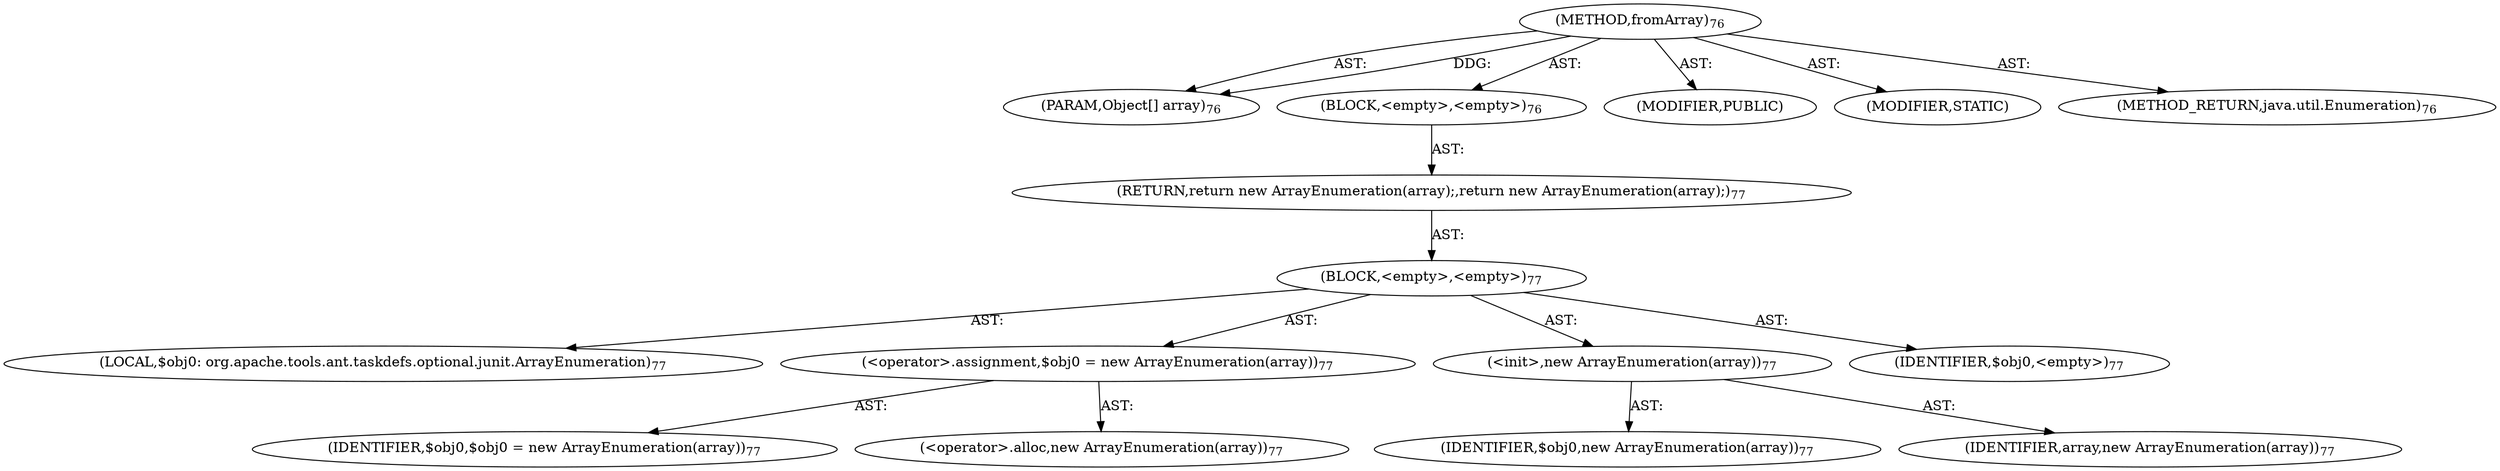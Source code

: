digraph "fromArray" {  
"111669149697" [label = <(METHOD,fromArray)<SUB>76</SUB>> ]
"115964116997" [label = <(PARAM,Object[] array)<SUB>76</SUB>> ]
"25769803777" [label = <(BLOCK,&lt;empty&gt;,&lt;empty&gt;)<SUB>76</SUB>> ]
"146028888064" [label = <(RETURN,return new ArrayEnumeration(array);,return new ArrayEnumeration(array);)<SUB>77</SUB>> ]
"25769803778" [label = <(BLOCK,&lt;empty&gt;,&lt;empty&gt;)<SUB>77</SUB>> ]
"94489280512" [label = <(LOCAL,$obj0: org.apache.tools.ant.taskdefs.optional.junit.ArrayEnumeration)<SUB>77</SUB>> ]
"30064771072" [label = <(&lt;operator&gt;.assignment,$obj0 = new ArrayEnumeration(array))<SUB>77</SUB>> ]
"68719476741" [label = <(IDENTIFIER,$obj0,$obj0 = new ArrayEnumeration(array))<SUB>77</SUB>> ]
"30064771073" [label = <(&lt;operator&gt;.alloc,new ArrayEnumeration(array))<SUB>77</SUB>> ]
"30064771074" [label = <(&lt;init&gt;,new ArrayEnumeration(array))<SUB>77</SUB>> ]
"68719476742" [label = <(IDENTIFIER,$obj0,new ArrayEnumeration(array))<SUB>77</SUB>> ]
"68719476743" [label = <(IDENTIFIER,array,new ArrayEnumeration(array))<SUB>77</SUB>> ]
"68719476744" [label = <(IDENTIFIER,$obj0,&lt;empty&gt;)<SUB>77</SUB>> ]
"133143986178" [label = <(MODIFIER,PUBLIC)> ]
"133143986179" [label = <(MODIFIER,STATIC)> ]
"128849018881" [label = <(METHOD_RETURN,java.util.Enumeration)<SUB>76</SUB>> ]
  "111669149697" -> "115964116997"  [ label = "AST: "] 
  "111669149697" -> "25769803777"  [ label = "AST: "] 
  "111669149697" -> "133143986178"  [ label = "AST: "] 
  "111669149697" -> "133143986179"  [ label = "AST: "] 
  "111669149697" -> "128849018881"  [ label = "AST: "] 
  "25769803777" -> "146028888064"  [ label = "AST: "] 
  "146028888064" -> "25769803778"  [ label = "AST: "] 
  "25769803778" -> "94489280512"  [ label = "AST: "] 
  "25769803778" -> "30064771072"  [ label = "AST: "] 
  "25769803778" -> "30064771074"  [ label = "AST: "] 
  "25769803778" -> "68719476744"  [ label = "AST: "] 
  "30064771072" -> "68719476741"  [ label = "AST: "] 
  "30064771072" -> "30064771073"  [ label = "AST: "] 
  "30064771074" -> "68719476742"  [ label = "AST: "] 
  "30064771074" -> "68719476743"  [ label = "AST: "] 
  "111669149697" -> "115964116997"  [ label = "DDG: "] 
}
